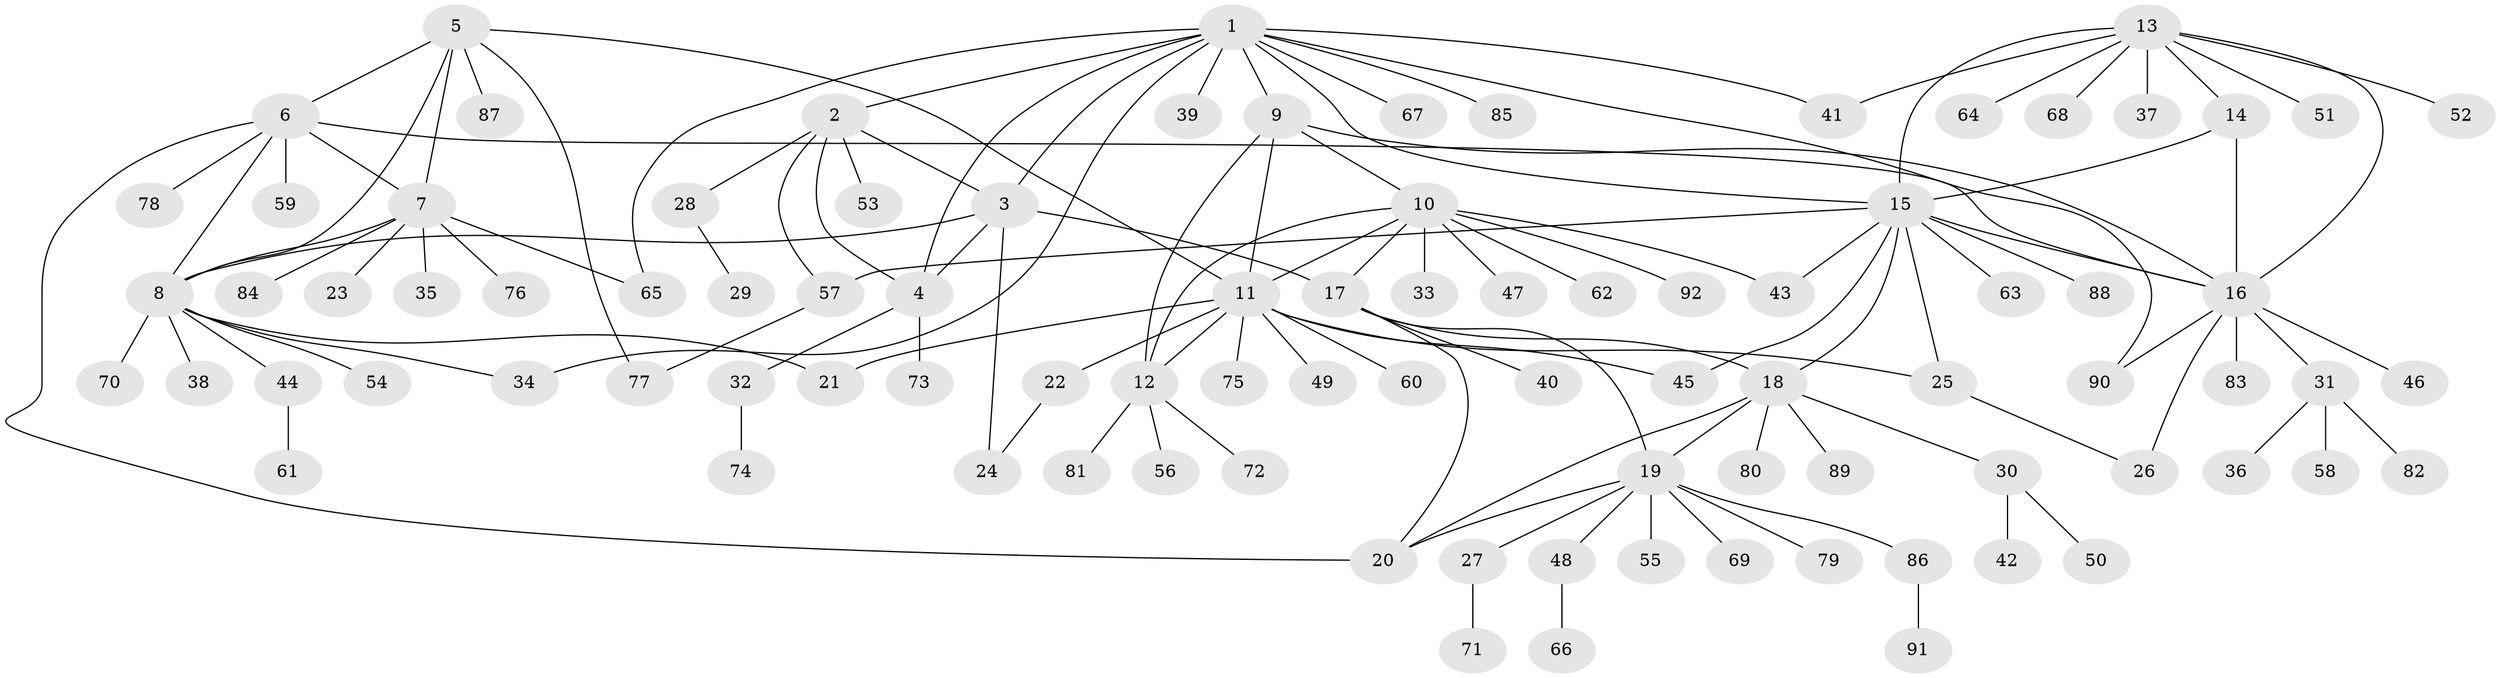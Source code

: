 // coarse degree distribution, {5: 0.15217391304347827, 6: 0.043478260869565216, 4: 0.06521739130434782, 8: 0.10869565217391304, 7: 0.021739130434782608, 3: 0.10869565217391304, 9: 0.021739130434782608, 1: 0.43478260869565216, 2: 0.043478260869565216}
// Generated by graph-tools (version 1.1) at 2025/52/03/04/25 22:52:17]
// undirected, 92 vertices, 124 edges
graph export_dot {
  node [color=gray90,style=filled];
  1;
  2;
  3;
  4;
  5;
  6;
  7;
  8;
  9;
  10;
  11;
  12;
  13;
  14;
  15;
  16;
  17;
  18;
  19;
  20;
  21;
  22;
  23;
  24;
  25;
  26;
  27;
  28;
  29;
  30;
  31;
  32;
  33;
  34;
  35;
  36;
  37;
  38;
  39;
  40;
  41;
  42;
  43;
  44;
  45;
  46;
  47;
  48;
  49;
  50;
  51;
  52;
  53;
  54;
  55;
  56;
  57;
  58;
  59;
  60;
  61;
  62;
  63;
  64;
  65;
  66;
  67;
  68;
  69;
  70;
  71;
  72;
  73;
  74;
  75;
  76;
  77;
  78;
  79;
  80;
  81;
  82;
  83;
  84;
  85;
  86;
  87;
  88;
  89;
  90;
  91;
  92;
  1 -- 2;
  1 -- 3;
  1 -- 4;
  1 -- 9;
  1 -- 15;
  1 -- 34;
  1 -- 39;
  1 -- 41;
  1 -- 65;
  1 -- 67;
  1 -- 85;
  1 -- 90;
  2 -- 3;
  2 -- 4;
  2 -- 28;
  2 -- 53;
  2 -- 57;
  3 -- 4;
  3 -- 8;
  3 -- 17;
  3 -- 24;
  4 -- 32;
  4 -- 73;
  5 -- 6;
  5 -- 7;
  5 -- 8;
  5 -- 11;
  5 -- 77;
  5 -- 87;
  6 -- 7;
  6 -- 8;
  6 -- 16;
  6 -- 20;
  6 -- 59;
  6 -- 78;
  7 -- 8;
  7 -- 23;
  7 -- 35;
  7 -- 65;
  7 -- 76;
  7 -- 84;
  8 -- 21;
  8 -- 34;
  8 -- 38;
  8 -- 44;
  8 -- 54;
  8 -- 70;
  9 -- 10;
  9 -- 11;
  9 -- 12;
  9 -- 16;
  10 -- 11;
  10 -- 12;
  10 -- 17;
  10 -- 33;
  10 -- 43;
  10 -- 47;
  10 -- 62;
  10 -- 92;
  11 -- 12;
  11 -- 21;
  11 -- 22;
  11 -- 25;
  11 -- 45;
  11 -- 49;
  11 -- 60;
  11 -- 75;
  12 -- 56;
  12 -- 72;
  12 -- 81;
  13 -- 14;
  13 -- 15;
  13 -- 16;
  13 -- 37;
  13 -- 41;
  13 -- 51;
  13 -- 52;
  13 -- 64;
  13 -- 68;
  14 -- 15;
  14 -- 16;
  15 -- 16;
  15 -- 18;
  15 -- 25;
  15 -- 43;
  15 -- 45;
  15 -- 57;
  15 -- 63;
  15 -- 88;
  16 -- 26;
  16 -- 31;
  16 -- 46;
  16 -- 83;
  16 -- 90;
  17 -- 18;
  17 -- 19;
  17 -- 20;
  17 -- 40;
  18 -- 19;
  18 -- 20;
  18 -- 30;
  18 -- 80;
  18 -- 89;
  19 -- 20;
  19 -- 27;
  19 -- 48;
  19 -- 55;
  19 -- 69;
  19 -- 79;
  19 -- 86;
  22 -- 24;
  25 -- 26;
  27 -- 71;
  28 -- 29;
  30 -- 42;
  30 -- 50;
  31 -- 36;
  31 -- 58;
  31 -- 82;
  32 -- 74;
  44 -- 61;
  48 -- 66;
  57 -- 77;
  86 -- 91;
}
